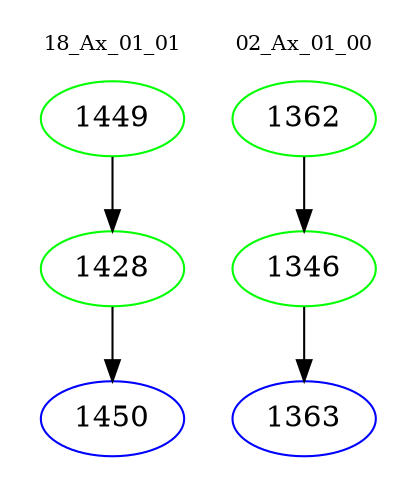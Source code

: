 digraph{
subgraph cluster_0 {
color = white
label = "18_Ax_01_01";
fontsize=10;
T0_1449 [label="1449", color="green"]
T0_1449 -> T0_1428 [color="black"]
T0_1428 [label="1428", color="green"]
T0_1428 -> T0_1450 [color="black"]
T0_1450 [label="1450", color="blue"]
}
subgraph cluster_1 {
color = white
label = "02_Ax_01_00";
fontsize=10;
T1_1362 [label="1362", color="green"]
T1_1362 -> T1_1346 [color="black"]
T1_1346 [label="1346", color="green"]
T1_1346 -> T1_1363 [color="black"]
T1_1363 [label="1363", color="blue"]
}
}
